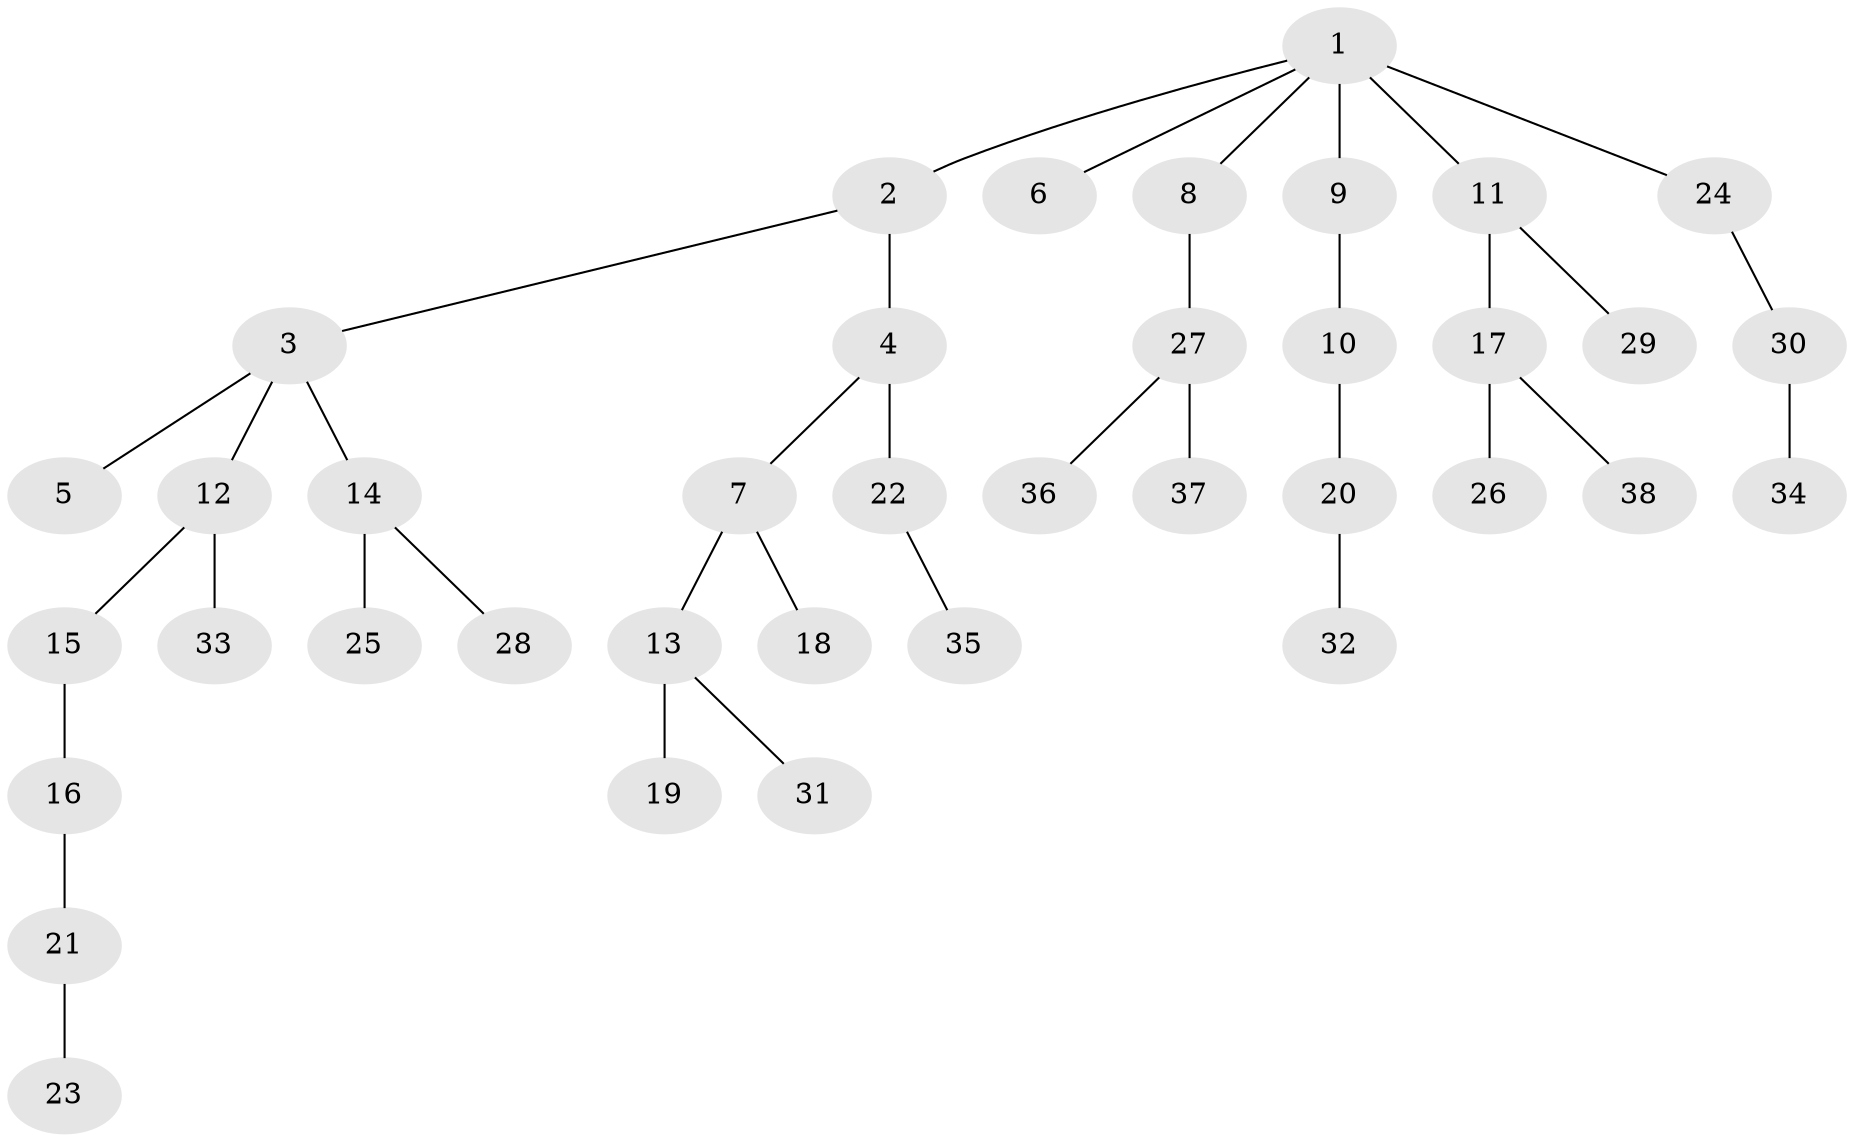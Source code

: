 // original degree distribution, {8: 0.0136986301369863, 4: 0.0547945205479452, 5: 0.0273972602739726, 2: 0.2465753424657534, 3: 0.1780821917808219, 1: 0.4794520547945205}
// Generated by graph-tools (version 1.1) at 2025/36/03/09/25 02:36:30]
// undirected, 38 vertices, 37 edges
graph export_dot {
graph [start="1"]
  node [color=gray90,style=filled];
  1;
  2;
  3;
  4;
  5;
  6;
  7;
  8;
  9;
  10;
  11;
  12;
  13;
  14;
  15;
  16;
  17;
  18;
  19;
  20;
  21;
  22;
  23;
  24;
  25;
  26;
  27;
  28;
  29;
  30;
  31;
  32;
  33;
  34;
  35;
  36;
  37;
  38;
  1 -- 2 [weight=1.0];
  1 -- 6 [weight=1.0];
  1 -- 8 [weight=1.0];
  1 -- 9 [weight=2.0];
  1 -- 11 [weight=1.0];
  1 -- 24 [weight=1.0];
  2 -- 3 [weight=1.0];
  2 -- 4 [weight=1.0];
  3 -- 5 [weight=1.0];
  3 -- 12 [weight=1.0];
  3 -- 14 [weight=1.0];
  4 -- 7 [weight=1.0];
  4 -- 22 [weight=2.0];
  7 -- 13 [weight=1.0];
  7 -- 18 [weight=1.0];
  8 -- 27 [weight=1.0];
  9 -- 10 [weight=1.0];
  10 -- 20 [weight=1.0];
  11 -- 17 [weight=1.0];
  11 -- 29 [weight=1.0];
  12 -- 15 [weight=2.0];
  12 -- 33 [weight=1.0];
  13 -- 19 [weight=2.0];
  13 -- 31 [weight=1.0];
  14 -- 25 [weight=2.0];
  14 -- 28 [weight=1.0];
  15 -- 16 [weight=1.0];
  16 -- 21 [weight=1.0];
  17 -- 26 [weight=1.0];
  17 -- 38 [weight=1.0];
  20 -- 32 [weight=1.0];
  21 -- 23 [weight=1.0];
  22 -- 35 [weight=1.0];
  24 -- 30 [weight=1.0];
  27 -- 36 [weight=1.0];
  27 -- 37 [weight=1.0];
  30 -- 34 [weight=1.0];
}
